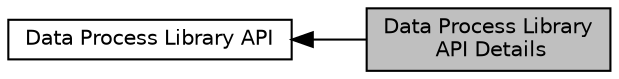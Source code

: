 digraph "Data Process Library API Details"
{
  bgcolor="transparent";
  edge [fontname="Helvetica",fontsize="10",labelfontname="Helvetica",labelfontsize="10"];
  node [fontname="Helvetica",fontsize="10",shape=box];
  rankdir=LR;
  Node1 [label="Data Process Library\l API Details",height=0.2,width=0.4,color="black", fillcolor="grey75", style="filled", fontcolor="black",tooltip="Details of Dproc library API, in file lib_data_process.h."];
  Node2 [label="Data Process Library API",height=0.2,width=0.4,color="black",URL="$d9/d72/group__dproc-lib.html",tooltip="Related introductions of Dproc library."];
  Node2->Node1 [shape=plaintext, dir="back", style="solid"];
}
